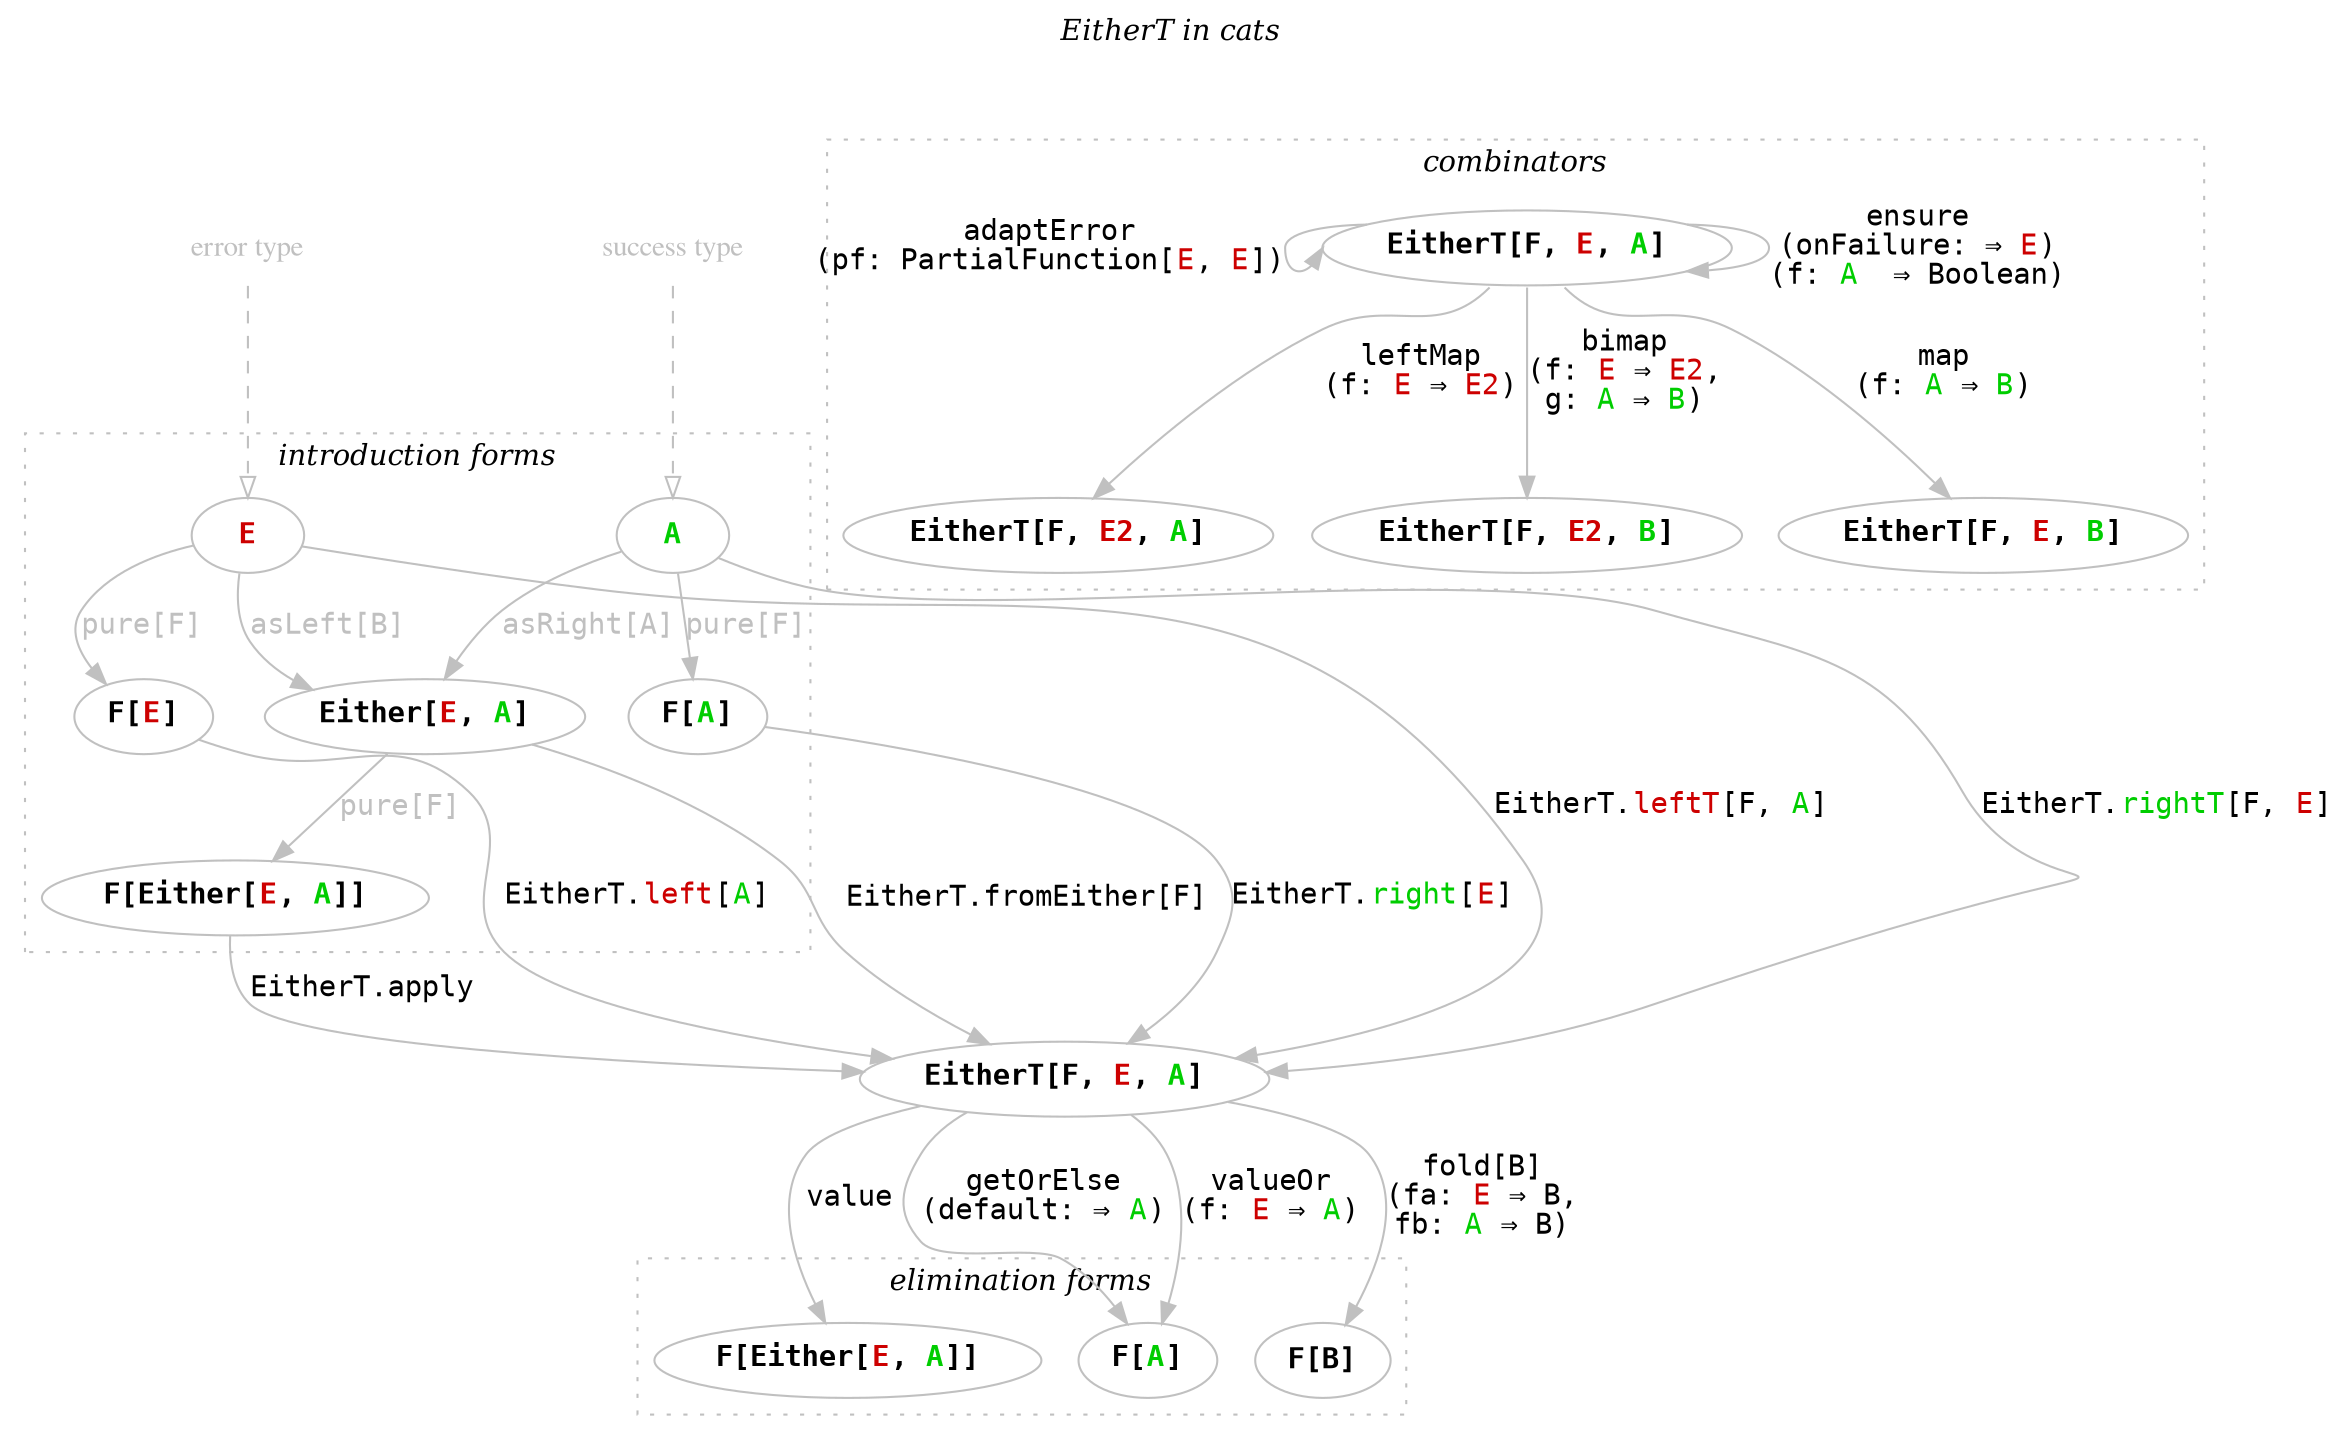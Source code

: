 digraph eitherT {
  // rankdir=LR
  label="EitherT in cats\n\n\n"
  labelloc=top
  fontname="times-italic"
  color=grey
  style=dotted

  node [shape=oval fontname="courier-bold" color=grey]
  edge [fontcolor=black color=grey fontname="courier"]

  # issue: ] inside of < > seems to not be parsed correctly, replace with escape code &#93;

  subgraph cluster_efea {
    color=white
    label=""
    EFEA [label=<EitherT[F, <font color="red3">E</font>, <font color="green3">A</font>&#93;>]
  }
  
  "error type" [shape=none fontname="times" fontcolor=grey]
  "success type" [shape=none fontname="times" fontcolor=grey]

  "error type" -> E [style=dashed arrowhead=onormal]
  "success type" -> A [style=dashed arrowhead=empty]

  subgraph cluster_intro {
    label="introduction forms"

    E [fontcolor=red3]
    A [fontcolor=green3]
    FE [label=<F[<font color="red3">E</font>&#93;>]
    FA [label=<F[<font color="green3">A</font>&#93;>]
    EAB [label=<Either[<font color="red3">E</font>, <font color="green3">A</font>&#93;>]
    FEAB [label=<F[Either[<font color="red3">E</font>, <font color="green3">A</font>&#93;&#93;>]

    E -> EAB [label="asLeft[B]" fontcolor=grey]
    A -> EAB [label="asRight[A]" fontcolor=grey]
    E -> FE [label="pure[F]" fontcolor=grey]
    A -> FA [label="pure[F]" fontcolor=grey]
    E -> EFEA [label=<EitherT.<font color="red3">leftT</font>[F, <font color="green3">A</font>&#93;>]
    A -> EFEA [label=<EitherT.<font color="green3">rightT</font>[F, <font color="red3">E</font>&#93;>]
    FE -> EFEA [label=<EitherT.<font color="red3">left</font>[<font color="green3">A</font>&#93;>]
    FA -> EFEA [label=<EitherT.<font color="green3">right</font>[<font color="red3">E</font>&#93;>]
    EAB -> EFEA [label="EitherT.fromEither[F]"]
    // FB -> FEAB  [label="map(_.asRight[A])" fontcolor=grey]
    // EAB -> EFEA [label="toEitherT[F]"]
    EAB -> FEAB [label="pure[F]" fontcolor=grey]
    FEAB -> EFEA [label="EitherT.apply"]
  }

  subgraph cluster_elim {
    label="elimination forms"

    FEAB_ [label=<F[Either[<font color="red3">E</font>, <font color="green3">A</font>&#93;&#93;>]
    FB_ [label=<F[<font color="green3">A</font>&#93;>]
    FB [label="F[B]"]

    EFEA -> FEAB_ [label="value"]
    EFEA -> FB [label=<fold[B]<br/>(fa: <font color="red3">E</font> ⇒ B,<br/>fb: <font color="green3">A</font> ⇒ B)>]
    EFEA -> FB_ [label=<getOrElse<br/>(default: ⇒ <font color="green3">A</font>)>]
    EFEA -> FB_ [label=<valueOr<br/>(f: <font color="red3">E</font> ⇒ <font color="green3">A</font>)>]
  }

  subgraph cluster_more_combinators {
    label="combinators"

    EFEA_ [label=<EitherT[F, <font color="red3">E</font>, <font color="green3">A</font>&#93;>]
    EFEB [label=<EitherT[F, <font color="red3">E</font>, <font color="green3">B</font>&#93;>]
    EFE2A [label=<EitherT[F, <font color="red3">E2</font>, <font color="green3">A</font>&#93;>]
    EFE2B [label=<EitherT[F, <font color="red3">E2</font>, <font color="green3">B</font>&#93;>]

    EFEA_ -> EFEA_ [label=<ensure<br/>(onFailure: ⇒ <font color="red3">E</font>)<br/>(f: <font color="green3">A</font>  ⇒ Boolean)>]
    EFEA_ -> EFEA_ [headport=w label=<adaptError<br/>(pf: PartialFunction[<font color="red3">E</font>, <font color="red3">E</font>])>]
    EFEA_ -> EFE2A [tailport=sw label=<leftMap<br/>(f: <font color="red3">E</font> ⇒ <font color="red3">E2</font>)>]
    EFEA_ -> EFEB [tailport=se label=<map<br/>(f: <font color="green3">A</font> ⇒ <font color="green3">B</font>)>]
    EFEA_ -> EFE2B [tailport=s label=<bimap<br/>(f: <font color="red3">E</font> ⇒ <font color="red3">E2</font>,<br/>g: <font color="green3">A</font> ⇒ <font color="green3">B</font>)>]
  }
}